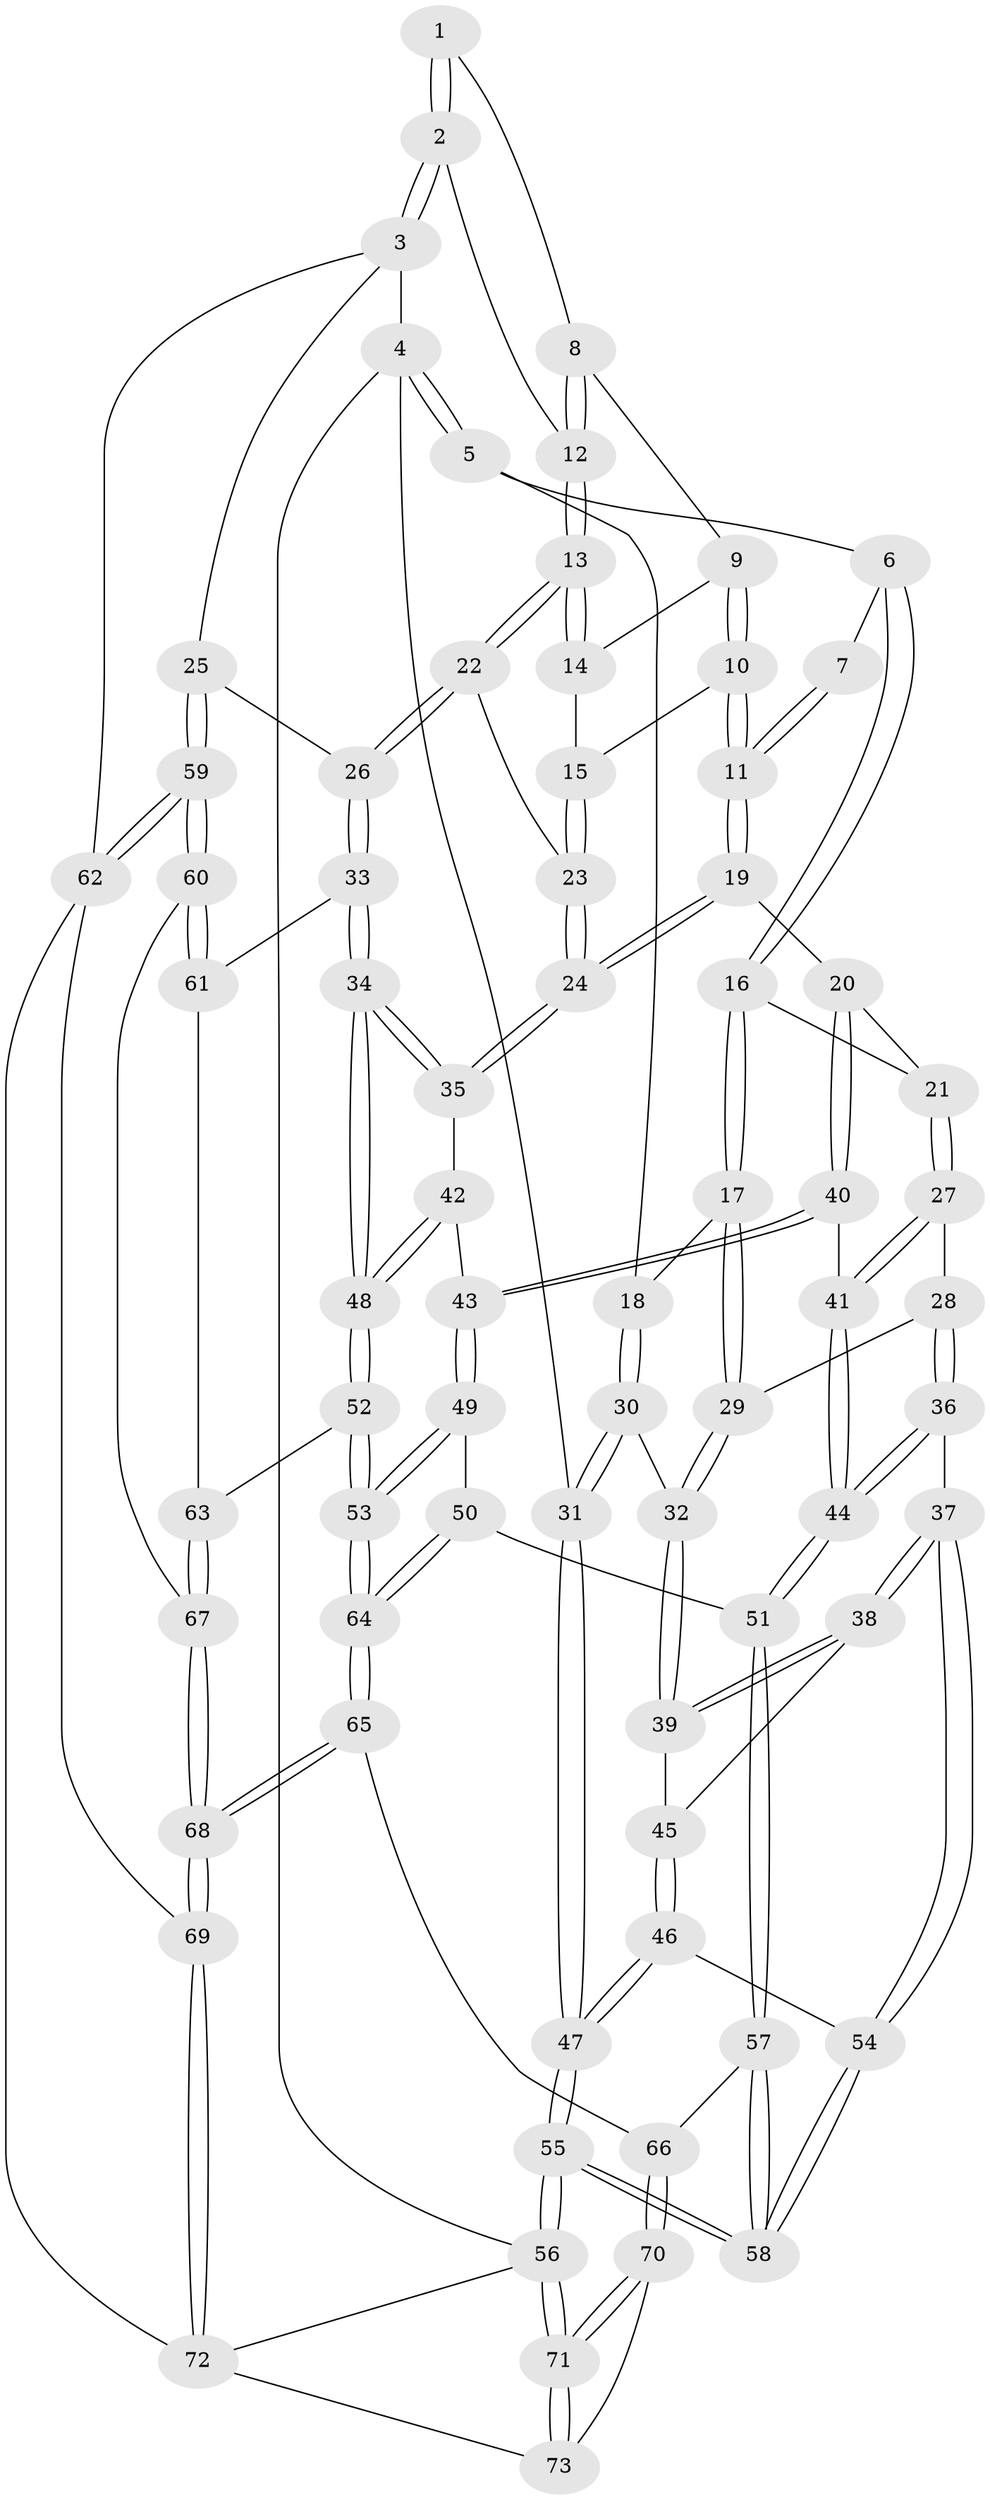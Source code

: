 // coarse degree distribution, {2: 0.047619047619047616, 6: 0.09523809523809523, 4: 0.47619047619047616, 3: 0.14285714285714285, 5: 0.23809523809523808}
// Generated by graph-tools (version 1.1) at 2025/42/03/06/25 10:42:34]
// undirected, 73 vertices, 179 edges
graph export_dot {
graph [start="1"]
  node [color=gray90,style=filled];
  1 [pos="+0.8650725524847888+0"];
  2 [pos="+1+0"];
  3 [pos="+1+0"];
  4 [pos="+0+0"];
  5 [pos="+0+0"];
  6 [pos="+0.4665762956697319+0"];
  7 [pos="+0.7487443276877538+0"];
  8 [pos="+0.857288218807401+0"];
  9 [pos="+0.8373668272223094+0.06792896235804947"];
  10 [pos="+0.7645523064010875+0.12352049046985615"];
  11 [pos="+0.7604907841038576+0.12389257818135588"];
  12 [pos="+0.9340611091803132+0.11360524880507067"];
  13 [pos="+0.9235373692556708+0.17377469697174283"];
  14 [pos="+0.8749826888427527+0.11924845625853422"];
  15 [pos="+0.7854742606617908+0.1365099594131816"];
  16 [pos="+0.4701919492936404+0"];
  17 [pos="+0.17889590734533786+0.18902926530968164"];
  18 [pos="+0.1221920499983834+0.15345291429600355"];
  19 [pos="+0.6262139995985141+0.1882538961574442"];
  20 [pos="+0.5730716560336491+0.1602568368748003"];
  21 [pos="+0.48677787427462266+0.019792071164064378"];
  22 [pos="+0.9321617212909645+0.21308956932026768"];
  23 [pos="+0.8981780608230615+0.2192083144935681"];
  24 [pos="+0.7229155986497589+0.31484096771343756"];
  25 [pos="+1+0.3007437854148569"];
  26 [pos="+1+0.25875292614422"];
  27 [pos="+0.3218909466040237+0.2709898196424666"];
  28 [pos="+0.26637051011065577+0.26184271176392127"];
  29 [pos="+0.19646144223140677+0.23286628693132091"];
  30 [pos="+0+0.2673096395875506"];
  31 [pos="+0+0.30440195375234724"];
  32 [pos="+0.14448027109057807+0.34243369898279225"];
  33 [pos="+0.7756142309981287+0.4538906809727584"];
  34 [pos="+0.753477209370456+0.449868772871389"];
  35 [pos="+0.7240758420146011+0.32747747135980093"];
  36 [pos="+0.2350224505971188+0.47526536779032963"];
  37 [pos="+0.2239271364167895+0.4741209290204738"];
  38 [pos="+0.1959186608184359+0.4361353611088724"];
  39 [pos="+0.14506263988629942+0.3477448034628411"];
  40 [pos="+0.46331920458298204+0.3608741538556659"];
  41 [pos="+0.3708765020971306+0.3470584897190932"];
  42 [pos="+0.5175261454729263+0.39199675744558016"];
  43 [pos="+0.4651456282798258+0.36474818676101683"];
  44 [pos="+0.249840922374309+0.4789370207600661"];
  45 [pos="+0.004571365505836113+0.4318642074012262"];
  46 [pos="+0+0.4526852628433995"];
  47 [pos="+0+0.42929181526840593"];
  48 [pos="+0.6690278220980984+0.5374849603688306"];
  49 [pos="+0.4576602448265642+0.4104642928195683"];
  50 [pos="+0.3824274482496067+0.5356320586659766"];
  51 [pos="+0.26952626002583124+0.4996909761969182"];
  52 [pos="+0.6615135345743186+0.5532911332079384"];
  53 [pos="+0.575469384572433+0.6526994746806551"];
  54 [pos="+0.1236635196859549+0.545772990007631"];
  55 [pos="+0+1"];
  56 [pos="+0+1"];
  57 [pos="+0.26694753651425296+0.7363710755705337"];
  58 [pos="+0.07438387480962595+0.7948982941725694"];
  59 [pos="+1+0.5956254834843655"];
  60 [pos="+1+0.6007583216996755"];
  61 [pos="+0.807079064653735+0.469114901863964"];
  62 [pos="+1+0.8521774807970731"];
  63 [pos="+0.842115667124362+0.6795292587725927"];
  64 [pos="+0.5367630353199652+0.7152444758041486"];
  65 [pos="+0.5347879229233624+0.7273061316094228"];
  66 [pos="+0.47947970257812905+0.7679008350144462"];
  67 [pos="+0.8929980822577015+0.7285988629890783"];
  68 [pos="+0.766171608130972+0.8794779136351452"];
  69 [pos="+0.7795931369192179+0.9232226059278563"];
  70 [pos="+0.4779619039949751+0.7732610177249244"];
  71 [pos="+0+1"];
  72 [pos="+0.778851153649447+1"];
  73 [pos="+0.49889891306761114+1"];
  1 -- 2;
  1 -- 2;
  1 -- 8;
  2 -- 3;
  2 -- 3;
  2 -- 12;
  3 -- 4;
  3 -- 25;
  3 -- 62;
  4 -- 5;
  4 -- 5;
  4 -- 31;
  4 -- 56;
  5 -- 6;
  5 -- 18;
  6 -- 7;
  6 -- 16;
  6 -- 16;
  7 -- 11;
  7 -- 11;
  8 -- 9;
  8 -- 12;
  8 -- 12;
  9 -- 10;
  9 -- 10;
  9 -- 14;
  10 -- 11;
  10 -- 11;
  10 -- 15;
  11 -- 19;
  11 -- 19;
  12 -- 13;
  12 -- 13;
  13 -- 14;
  13 -- 14;
  13 -- 22;
  13 -- 22;
  14 -- 15;
  15 -- 23;
  15 -- 23;
  16 -- 17;
  16 -- 17;
  16 -- 21;
  17 -- 18;
  17 -- 29;
  17 -- 29;
  18 -- 30;
  18 -- 30;
  19 -- 20;
  19 -- 24;
  19 -- 24;
  20 -- 21;
  20 -- 40;
  20 -- 40;
  21 -- 27;
  21 -- 27;
  22 -- 23;
  22 -- 26;
  22 -- 26;
  23 -- 24;
  23 -- 24;
  24 -- 35;
  24 -- 35;
  25 -- 26;
  25 -- 59;
  25 -- 59;
  26 -- 33;
  26 -- 33;
  27 -- 28;
  27 -- 41;
  27 -- 41;
  28 -- 29;
  28 -- 36;
  28 -- 36;
  29 -- 32;
  29 -- 32;
  30 -- 31;
  30 -- 31;
  30 -- 32;
  31 -- 47;
  31 -- 47;
  32 -- 39;
  32 -- 39;
  33 -- 34;
  33 -- 34;
  33 -- 61;
  34 -- 35;
  34 -- 35;
  34 -- 48;
  34 -- 48;
  35 -- 42;
  36 -- 37;
  36 -- 44;
  36 -- 44;
  37 -- 38;
  37 -- 38;
  37 -- 54;
  37 -- 54;
  38 -- 39;
  38 -- 39;
  38 -- 45;
  39 -- 45;
  40 -- 41;
  40 -- 43;
  40 -- 43;
  41 -- 44;
  41 -- 44;
  42 -- 43;
  42 -- 48;
  42 -- 48;
  43 -- 49;
  43 -- 49;
  44 -- 51;
  44 -- 51;
  45 -- 46;
  45 -- 46;
  46 -- 47;
  46 -- 47;
  46 -- 54;
  47 -- 55;
  47 -- 55;
  48 -- 52;
  48 -- 52;
  49 -- 50;
  49 -- 53;
  49 -- 53;
  50 -- 51;
  50 -- 64;
  50 -- 64;
  51 -- 57;
  51 -- 57;
  52 -- 53;
  52 -- 53;
  52 -- 63;
  53 -- 64;
  53 -- 64;
  54 -- 58;
  54 -- 58;
  55 -- 56;
  55 -- 56;
  55 -- 58;
  55 -- 58;
  56 -- 71;
  56 -- 71;
  56 -- 72;
  57 -- 58;
  57 -- 58;
  57 -- 66;
  59 -- 60;
  59 -- 60;
  59 -- 62;
  59 -- 62;
  60 -- 61;
  60 -- 61;
  60 -- 67;
  61 -- 63;
  62 -- 69;
  62 -- 72;
  63 -- 67;
  63 -- 67;
  64 -- 65;
  64 -- 65;
  65 -- 66;
  65 -- 68;
  65 -- 68;
  66 -- 70;
  66 -- 70;
  67 -- 68;
  67 -- 68;
  68 -- 69;
  68 -- 69;
  69 -- 72;
  69 -- 72;
  70 -- 71;
  70 -- 71;
  70 -- 73;
  71 -- 73;
  71 -- 73;
  72 -- 73;
}
